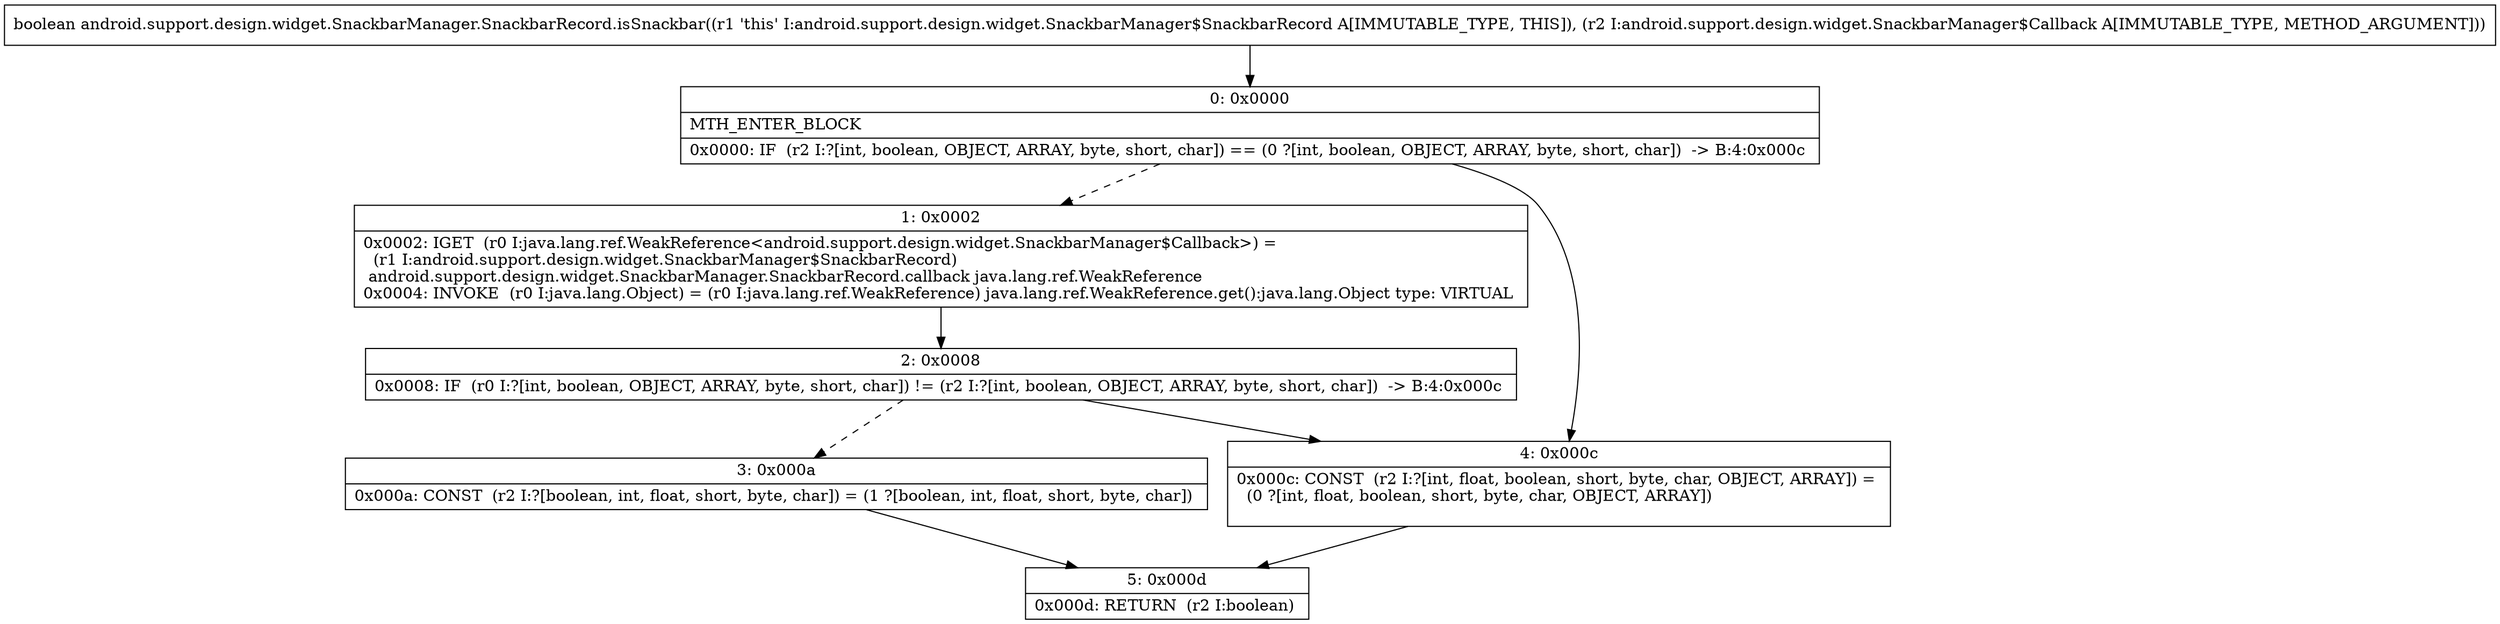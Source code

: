digraph "CFG forandroid.support.design.widget.SnackbarManager.SnackbarRecord.isSnackbar(Landroid\/support\/design\/widget\/SnackbarManager$Callback;)Z" {
Node_0 [shape=record,label="{0\:\ 0x0000|MTH_ENTER_BLOCK\l|0x0000: IF  (r2 I:?[int, boolean, OBJECT, ARRAY, byte, short, char]) == (0 ?[int, boolean, OBJECT, ARRAY, byte, short, char])  \-\> B:4:0x000c \l}"];
Node_1 [shape=record,label="{1\:\ 0x0002|0x0002: IGET  (r0 I:java.lang.ref.WeakReference\<android.support.design.widget.SnackbarManager$Callback\>) = \l  (r1 I:android.support.design.widget.SnackbarManager$SnackbarRecord)\l android.support.design.widget.SnackbarManager.SnackbarRecord.callback java.lang.ref.WeakReference \l0x0004: INVOKE  (r0 I:java.lang.Object) = (r0 I:java.lang.ref.WeakReference) java.lang.ref.WeakReference.get():java.lang.Object type: VIRTUAL \l}"];
Node_2 [shape=record,label="{2\:\ 0x0008|0x0008: IF  (r0 I:?[int, boolean, OBJECT, ARRAY, byte, short, char]) != (r2 I:?[int, boolean, OBJECT, ARRAY, byte, short, char])  \-\> B:4:0x000c \l}"];
Node_3 [shape=record,label="{3\:\ 0x000a|0x000a: CONST  (r2 I:?[boolean, int, float, short, byte, char]) = (1 ?[boolean, int, float, short, byte, char]) \l}"];
Node_4 [shape=record,label="{4\:\ 0x000c|0x000c: CONST  (r2 I:?[int, float, boolean, short, byte, char, OBJECT, ARRAY]) = \l  (0 ?[int, float, boolean, short, byte, char, OBJECT, ARRAY])\l \l}"];
Node_5 [shape=record,label="{5\:\ 0x000d|0x000d: RETURN  (r2 I:boolean) \l}"];
MethodNode[shape=record,label="{boolean android.support.design.widget.SnackbarManager.SnackbarRecord.isSnackbar((r1 'this' I:android.support.design.widget.SnackbarManager$SnackbarRecord A[IMMUTABLE_TYPE, THIS]), (r2 I:android.support.design.widget.SnackbarManager$Callback A[IMMUTABLE_TYPE, METHOD_ARGUMENT])) }"];
MethodNode -> Node_0;
Node_0 -> Node_1[style=dashed];
Node_0 -> Node_4;
Node_1 -> Node_2;
Node_2 -> Node_3[style=dashed];
Node_2 -> Node_4;
Node_3 -> Node_5;
Node_4 -> Node_5;
}

